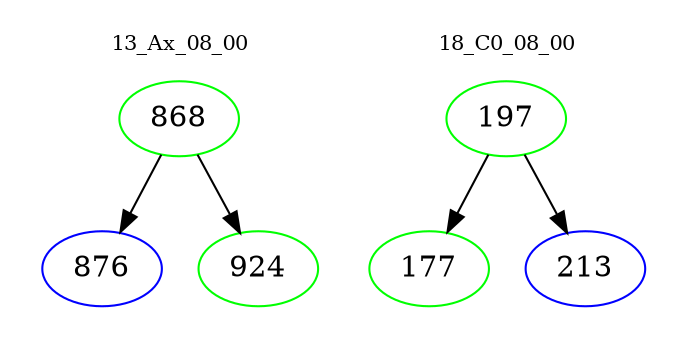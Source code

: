 digraph{
subgraph cluster_0 {
color = white
label = "13_Ax_08_00";
fontsize=10;
T0_868 [label="868", color="green"]
T0_868 -> T0_876 [color="black"]
T0_876 [label="876", color="blue"]
T0_868 -> T0_924 [color="black"]
T0_924 [label="924", color="green"]
}
subgraph cluster_1 {
color = white
label = "18_C0_08_00";
fontsize=10;
T1_197 [label="197", color="green"]
T1_197 -> T1_177 [color="black"]
T1_177 [label="177", color="green"]
T1_197 -> T1_213 [color="black"]
T1_213 [label="213", color="blue"]
}
}
